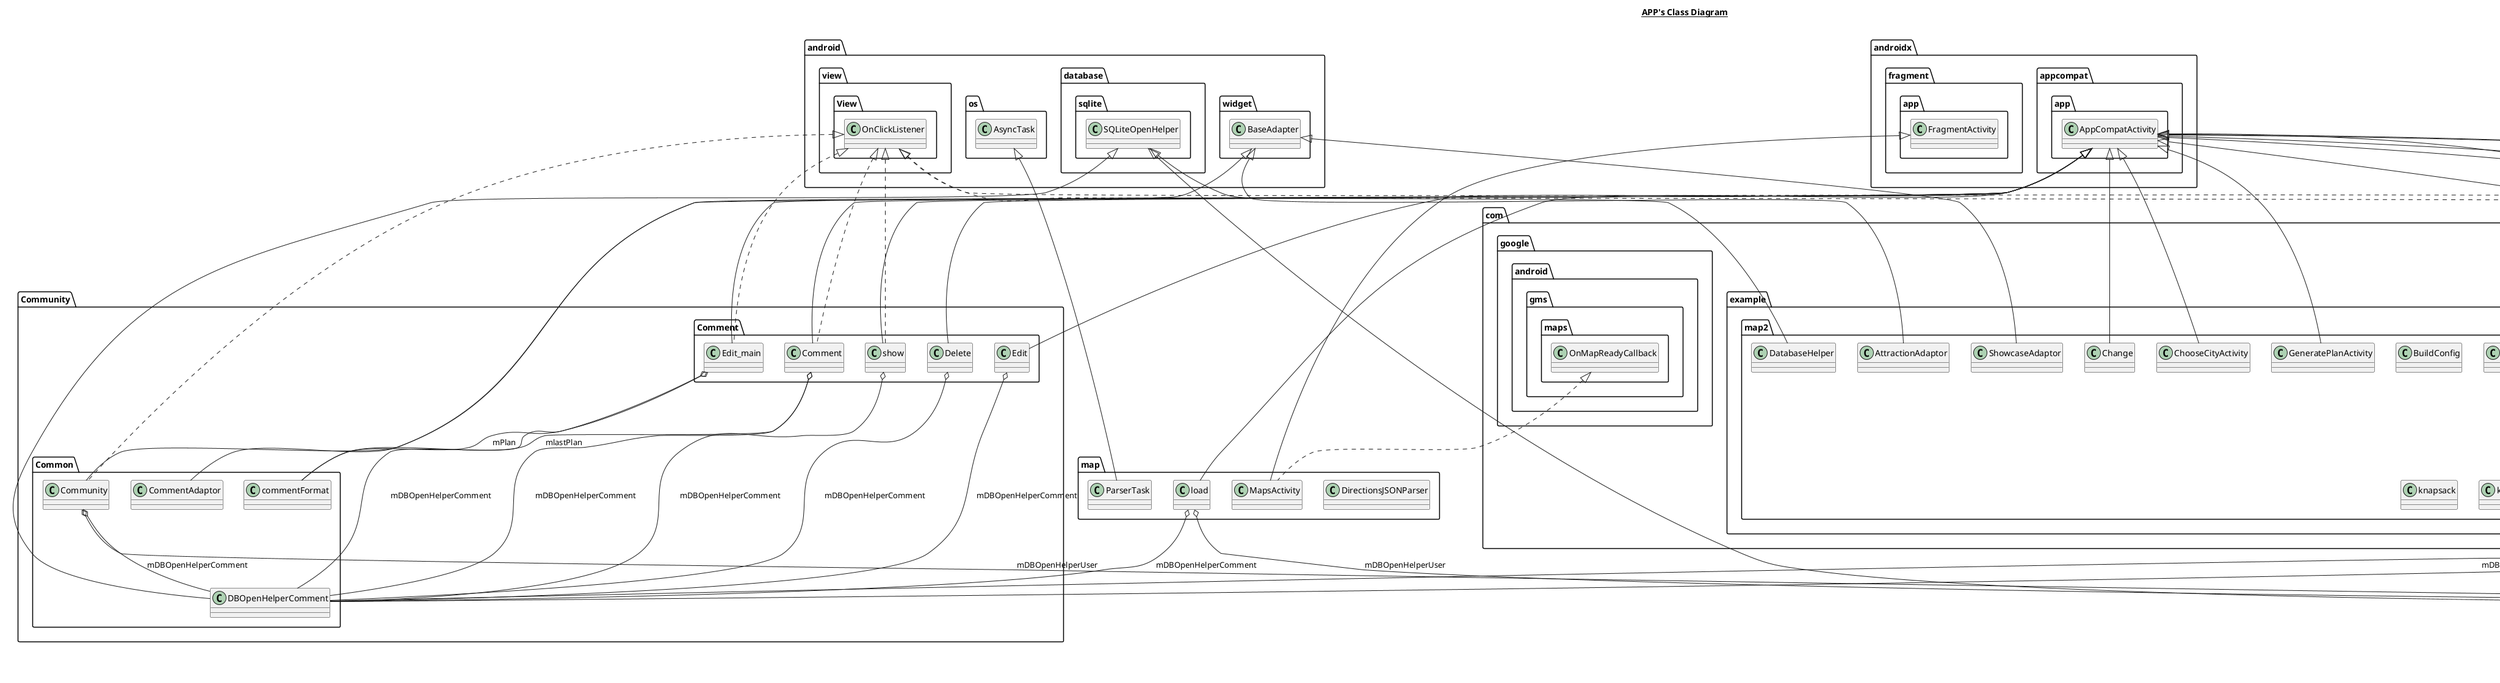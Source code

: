 @startuml

title __APP's Class Diagram__\n

  namespace Community.Comment {
    class Community.Comment.Comment {
    }
  }
  

  namespace Community.Comment {
    class Community.Comment.Delete {
    }
  }
  

  namespace Community.Comment {
    class Community.Comment.Edit {
    }
  }
  

  namespace Community.Comment {
    class Community.Comment.Edit_main {
    }
  }
  

  namespace Community.Comment {
    class Community.Comment.show {
    }
  }
  

  namespace Community.Common {
    class Community.Common.CommentAdaptor {
    }
  }
  

  namespace Community.Common {
    class Community.Common.Community {
    }
  }
  

  namespace Community.Common {
    class Community.Common.DBOpenHelperComment {
    }
  }
  

  namespace Community.Common {
    class Community.Common.commentFormat {
    }
  }
  

  namespace Login {
    class Login.DBOpenHelperUser {
    }
  }
  

  namespace Login {
    class Login.RegisterActivity {
    }
  }
  

  namespace Login {
    class Login.User {
    }
  }
  

  namespace Login {
    class Login.loginActivity {
    }
  }
  

  namespace com.example.map2 {
    class com.example.map2.AttractionActivity {
    }
  }
  

  namespace com.example.map2 {
    class com.example.map2.AttractionAdaptor {
    }
  }
  

  namespace com.example.map2 {
    class com.example.map2.BudgetActivity {
    }
  }
  

  namespace com.example.map2 {
    class com.example.map2.BuildConfig {
    }
  }
  

  namespace com.example.map2 {
    class com.example.map2.Change {
    }
  }
  

  namespace com.example.map2 {
    class com.example.map2.ChooseCityActivity {
    }
  }
  

  namespace com.example.map2 {
    class com.example.map2.DatabaseHelper {
    }
  }
  

  namespace com.example.map2 {
    class com.example.map2.GeneratePlanActivity {
    }
  }
  

  namespace com.example.map2 {
    class com.example.map2.Item {
    }
  }
  

  namespace com.example.map2 {
    class com.example.map2.Menu2 {
    }
  }
  

  namespace com.example.map2 {
    class com.example.map2.RatingActivity {
    }
  }
  

  namespace com.example.map2 {
    class com.example.map2.ShowcaseAdaptor {
    }
  }
  

  namespace com.example.map2 {
    class com.example.map2.Utility {
    }
  }
  

  namespace com.example.map2 {
    class com.example.map2.knapsack {
    }
  }
  

  namespace com.example.map2 {
    class com.example.map2.knapsackMoney {
    }
  }
  

  namespace map {
    class map.DirectionsJSONParser {
    }
  }
  

  namespace map {
    class map.MapsActivity {
    }
  }
  

  namespace map {
    class map.ParserTask {
    }
  }
  

  namespace map {
    class map.load {
    }
  }
  

  Community.Comment.Comment .up.|> android.view.View.OnClickListener
  Community.Comment.Comment -up-|> androidx.appcompat.app.AppCompatActivity
  Community.Comment.Comment o-- Community.Common.commentFormat : mlastPlan
  Community.Comment.Comment o-- Community.Common.DBOpenHelperComment : mDBOpenHelperComment
  Community.Comment.Delete -up-|> androidx.appcompat.app.AppCompatActivity
  Community.Comment.Delete o-- Community.Common.DBOpenHelperComment : mDBOpenHelperComment
  Community.Comment.Edit -up-|> androidx.appcompat.app.AppCompatActivity
  Community.Comment.Edit o-- Community.Common.DBOpenHelperComment : mDBOpenHelperComment
  Community.Comment.Edit_main .up.|> android.view.View.OnClickListener
  Community.Comment.Edit_main -up-|> androidx.appcompat.app.AppCompatActivity
  Community.Comment.Edit_main o-- Community.Common.commentFormat : mPlan
  Community.Comment.Edit_main o-- Community.Common.DBOpenHelperComment : mDBOpenHelperComment
  Community.Comment.show .up.|> android.view.View.OnClickListener
  Community.Comment.show -up-|> androidx.appcompat.app.AppCompatActivity
  Community.Comment.show o-- Community.Common.DBOpenHelperComment : mDBOpenHelperComment
  Community.Common.CommentAdaptor -up-|> android.widget.BaseAdapter
  Community.Common.Community .up.|> android.view.View.OnClickListener
  Community.Common.Community -up-|> androidx.appcompat.app.AppCompatActivity
  Community.Common.Community o-- Community.Common.DBOpenHelperComment : mDBOpenHelperComment
  Community.Common.Community o-- Login.DBOpenHelperUser : mDBOpenHelperUser
  Community.Common.DBOpenHelperComment -up-|> android.database.sqlite.SQLiteOpenHelper
  Login.DBOpenHelperUser -up-|> android.database.sqlite.SQLiteOpenHelper
  Login.RegisterActivity .up.|> android.view.View.OnClickListener
  Login.RegisterActivity -up-|> androidx.appcompat.app.AppCompatActivity
  Login.RegisterActivity o-- Community.Common.DBOpenHelperComment : mDBOpenHelperComment
  Login.RegisterActivity o-- Login.DBOpenHelperUser : mDBOpenHelperUser
  Login.loginActivity .up.|> android.view.View.OnClickListener
  Login.loginActivity -up-|> androidx.appcompat.app.AppCompatActivity
  Login.loginActivity o-- Community.Common.DBOpenHelperComment : mDBOpenHelperComment
  Login.loginActivity o-- Login.DBOpenHelperUser : mDBOpenHelperUser
  com.example.map2.AttractionActivity -up-|> androidx.appcompat.app.AppCompatActivity
  com.example.map2.AttractionAdaptor -up-|> android.widget.BaseAdapter
  com.example.map2.BudgetActivity -up-|> androidx.appcompat.app.AppCompatActivity
  com.example.map2.Change -up-|> androidx.appcompat.app.AppCompatActivity
  com.example.map2.ChooseCityActivity -up-|> androidx.appcompat.app.AppCompatActivity
  com.example.map2.DatabaseHelper -up-|> android.database.sqlite.SQLiteOpenHelper
  com.example.map2.GeneratePlanActivity -up-|> androidx.appcompat.app.AppCompatActivity
  com.example.map2.Menu2 -up-|> androidx.appcompat.app.AppCompatActivity
  com.example.map2.Menu2 o-- Login.DBOpenHelperUser : mDBOpenHelperUser
  com.example.map2.RatingActivity -up-|> androidx.appcompat.app.AppCompatActivity
  com.example.map2.ShowcaseAdaptor -up-|> android.widget.BaseAdapter
  map.MapsActivity .up.|> com.google.android.gms.maps.OnMapReadyCallback
  map.MapsActivity -up-|> androidx.fragment.app.FragmentActivity
  map.ParserTask -up-|> android.os.AsyncTask
  map.load -up-|> androidx.appcompat.app.AppCompatActivity
  map.load o-- Community.Common.DBOpenHelperComment : mDBOpenHelperComment
  map.load o-- Login.DBOpenHelperUser : mDBOpenHelperUser


right footer


PlantUML diagram generated by SketchIt! (https://bitbucket.org/pmesmeur/sketch.it)
For more information about this tool, please contact philippe.mesmeur@gmail.com
endfooter

@enduml
